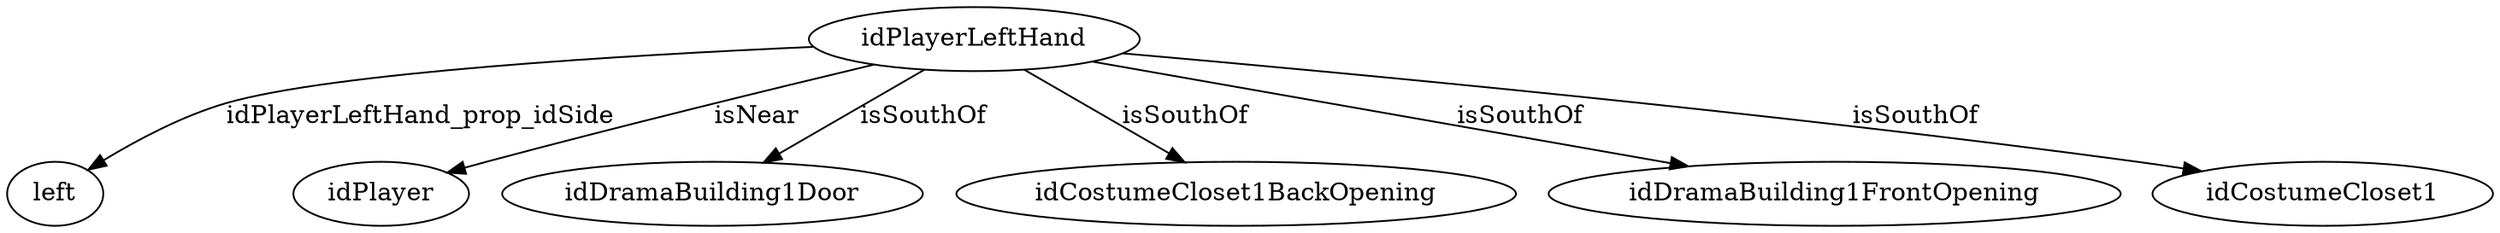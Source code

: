strict digraph  {
idPlayerLeftHand [node_type=entity_node];
left [node_type=property_node];
idPlayer [node_type=entity_node];
idDramaBuilding1Door [node_type=entity_node];
idCostumeCloset1BackOpening [node_type=entity_node];
idDramaBuilding1FrontOpening [node_type=entity_node];
idCostumeCloset1 [node_type=entity_node];
idPlayerLeftHand -> left  [edge_type=property, label=idPlayerLeftHand_prop_idSide];
idPlayerLeftHand -> idPlayer  [edge_type=relationship, label=isNear];
idPlayerLeftHand -> idDramaBuilding1Door  [edge_type=relationship, label=isSouthOf];
idPlayerLeftHand -> idCostumeCloset1BackOpening  [edge_type=relationship, label=isSouthOf];
idPlayerLeftHand -> idDramaBuilding1FrontOpening  [edge_type=relationship, label=isSouthOf];
idPlayerLeftHand -> idCostumeCloset1  [edge_type=relationship, label=isSouthOf];
}
